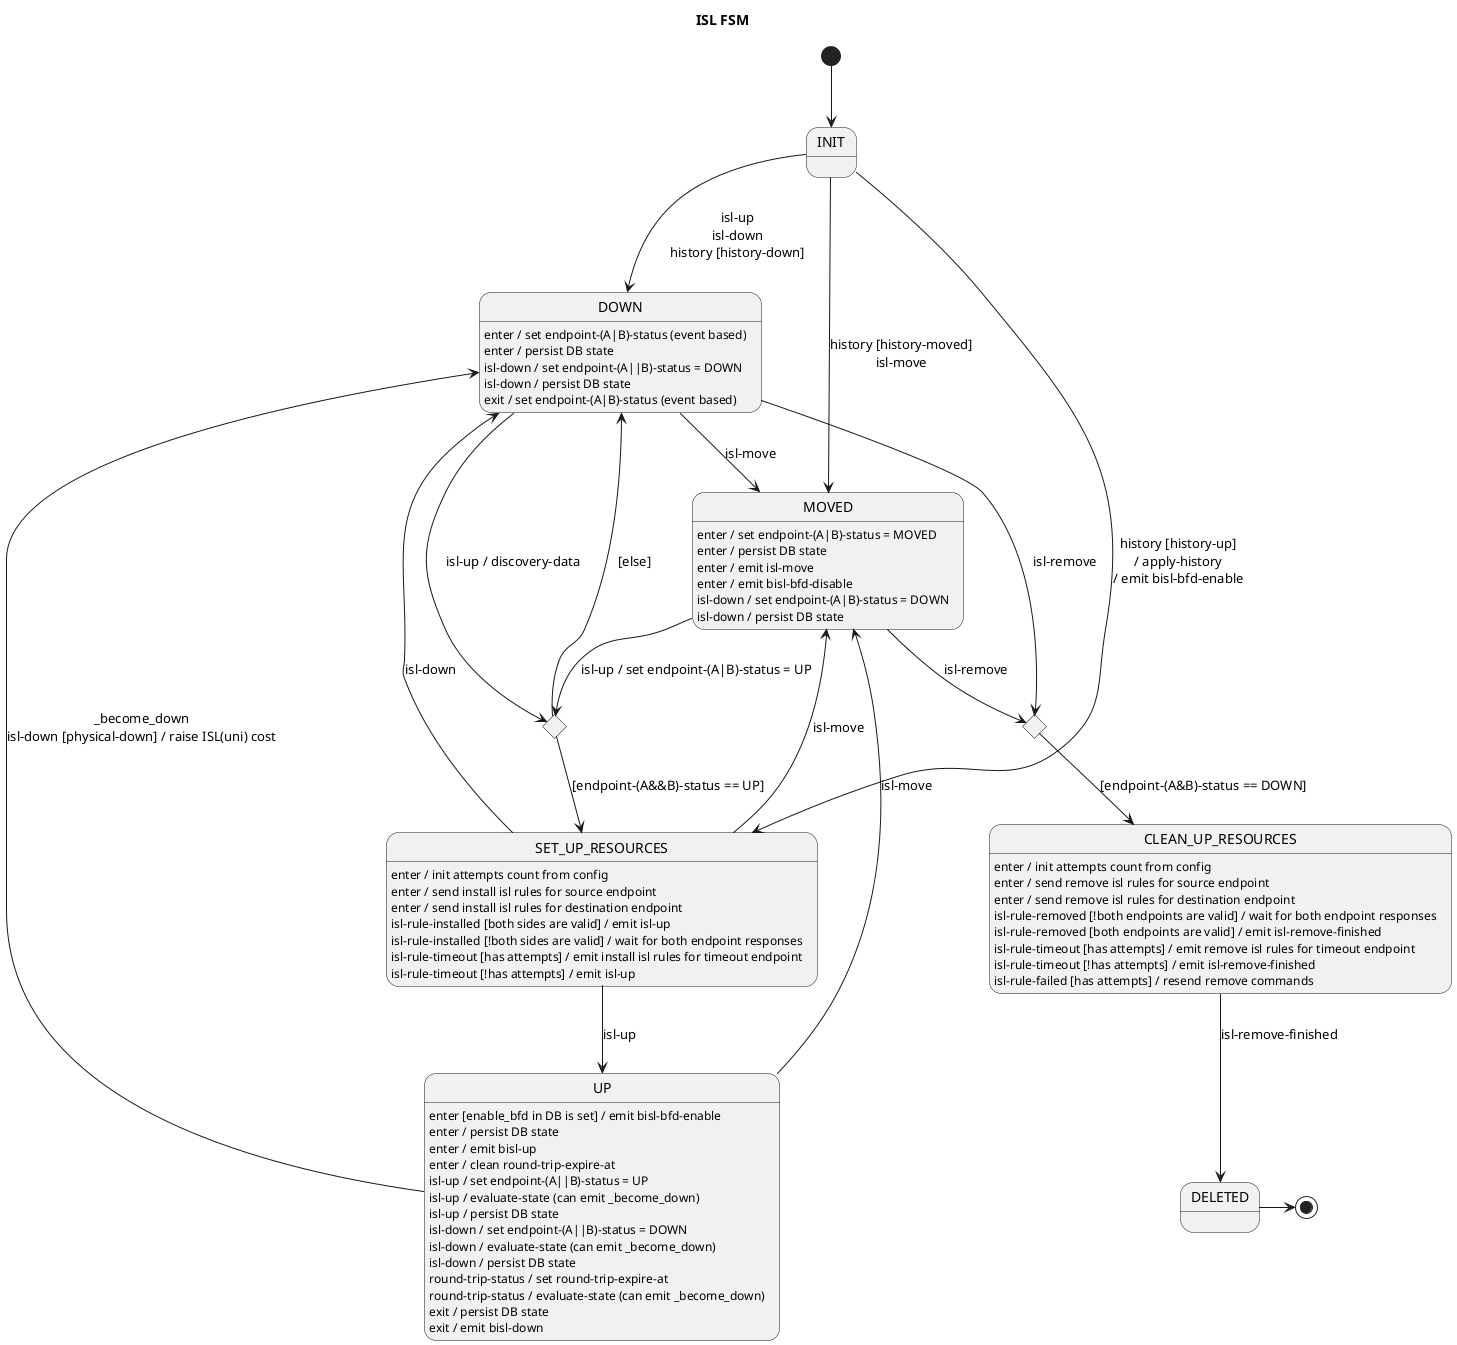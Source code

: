 Internal data:
* endpoint-A
* endpoint-B
* endpoint-A-up
* endpoint-B-up
* round-trip-expire-at

Input signals:
* isl-up
* isl-down
* isl-move
* round-trip-status

Internal(self-injected) signals
* _become_down

Output signals:
* bisl-up (notify BFD-port, notify reroute)
* bisl-down (notify reroute)
* bisl-bfd-enable
* bisl-bfd-disable
* isl-move

@startuml
title ISL FSM

[*] --> INIT

INIT --> DOWN : isl-up\nisl-down\nhistory [history-down]
INIT --> SET_UP_RESOURCES : history [history-up]\n/ apply-history\n/ emit bisl-bfd-enable
INIT --> MOVED : history [history-moved]\nisl-move

state upAttempt <<choice>>
state deleteAttempt <<choice>>
deleteAttempt --> CLEAN_UP_RESOURCES : [endpoint-(A&B)-status == DOWN]

DOWN --> upAttempt : isl-up / discovery-data
DOWN --> MOVED : isl-move
DOWN -> deleteAttempt : isl-remove
DOWN : enter / set endpoint-(A|B)-status (event based)
DOWN : enter / persist DB state
DOWN : isl-down / set endpoint-(A||B)-status = DOWN
DOWN : isl-down / persist DB state
DOWN : exit / set endpoint-(A|B)-status (event based)

upAttempt --> SET_UP_RESOURCES : [endpoint-(A&&B)-status == UP]
upAttempt --> DOWN : [else]

SET_UP_RESOURCES : enter / init attempts count from config
SET_UP_RESOURCES : enter / send install isl rules for source endpoint
SET_UP_RESOURCES : enter / send install isl rules for destination endpoint
SET_UP_RESOURCES : isl-rule-installed [both sides are valid] / emit isl-up
SET_UP_RESOURCES : isl-rule-installed [!both sides are valid] / wait for both endpoint responses
SET_UP_RESOURCES : isl-rule-timeout [has attempts] / emit install isl rules for timeout endpoint
SET_UP_RESOURCES : isl-rule-timeout [!has attempts] / emit isl-up
SET_UP_RESOURCES --> DOWN : isl-down
SET_UP_RESOURCES --> MOVED : isl-move
SET_UP_RESOURCES --> UP : isl-up

UP --> DOWN : _become_down\nisl-down [physical-down] / raise ISL(uni) cost
UP --> MOVED : isl-move
UP : enter [enable_bfd in DB is set] / emit bisl-bfd-enable
UP : enter / persist DB state
UP : enter / emit bisl-up
UP : enter / clean round-trip-expire-at
UP : isl-up / set endpoint-(A||B)-status = UP
UP : isl-up / evaluate-state (can emit _become_down)
UP : isl-up / persist DB state
UP : isl-down / set endpoint-(A||B)-status = DOWN
UP : isl-down / evaluate-state (can emit _become_down)
UP : isl-down / persist DB state
UP : round-trip-status / set round-trip-expire-at
UP : round-trip-status / evaluate-state (can emit _become_down)
UP : exit / persist DB state
UP : exit / emit bisl-down

CLEAN_UP_RESOURCES : enter / init attempts count from config
CLEAN_UP_RESOURCES : enter / send remove isl rules for source endpoint
CLEAN_UP_RESOURCES : enter / send remove isl rules for destination endpoint
CLEAN_UP_RESOURCES : isl-rule-removed [!both endpoints are valid] / wait for both endpoint responses
CLEAN_UP_RESOURCES : isl-rule-removed [both endpoints are valid] / emit isl-remove-finished
CLEAN_UP_RESOURCES : isl-rule-timeout [has attempts] / emit remove isl rules for timeout endpoint
CLEAN_UP_RESOURCES : isl-rule-timeout [!has attempts] / emit isl-remove-finished
CLEAN_UP_RESOURCES : isl-rule-failed [has attempts] / resend remove commands
CLEAN_UP_RESOURCES --> DELETED : isl-remove-finished

MOVED --> upAttempt : isl-up / set endpoint-(A|B)-status = UP
MOVED --> deleteAttempt : isl-remove
MOVED : enter / set endpoint-(A|B)-status = MOVED
MOVED : enter / persist DB state
MOVED : enter / emit isl-move
MOVED : enter / emit bisl-bfd-disable
MOVED : isl-down / set endpoint-(A|B)-status = DOWN
MOVED : isl-down / persist DB state

DELETED -> [*]
@enduml
